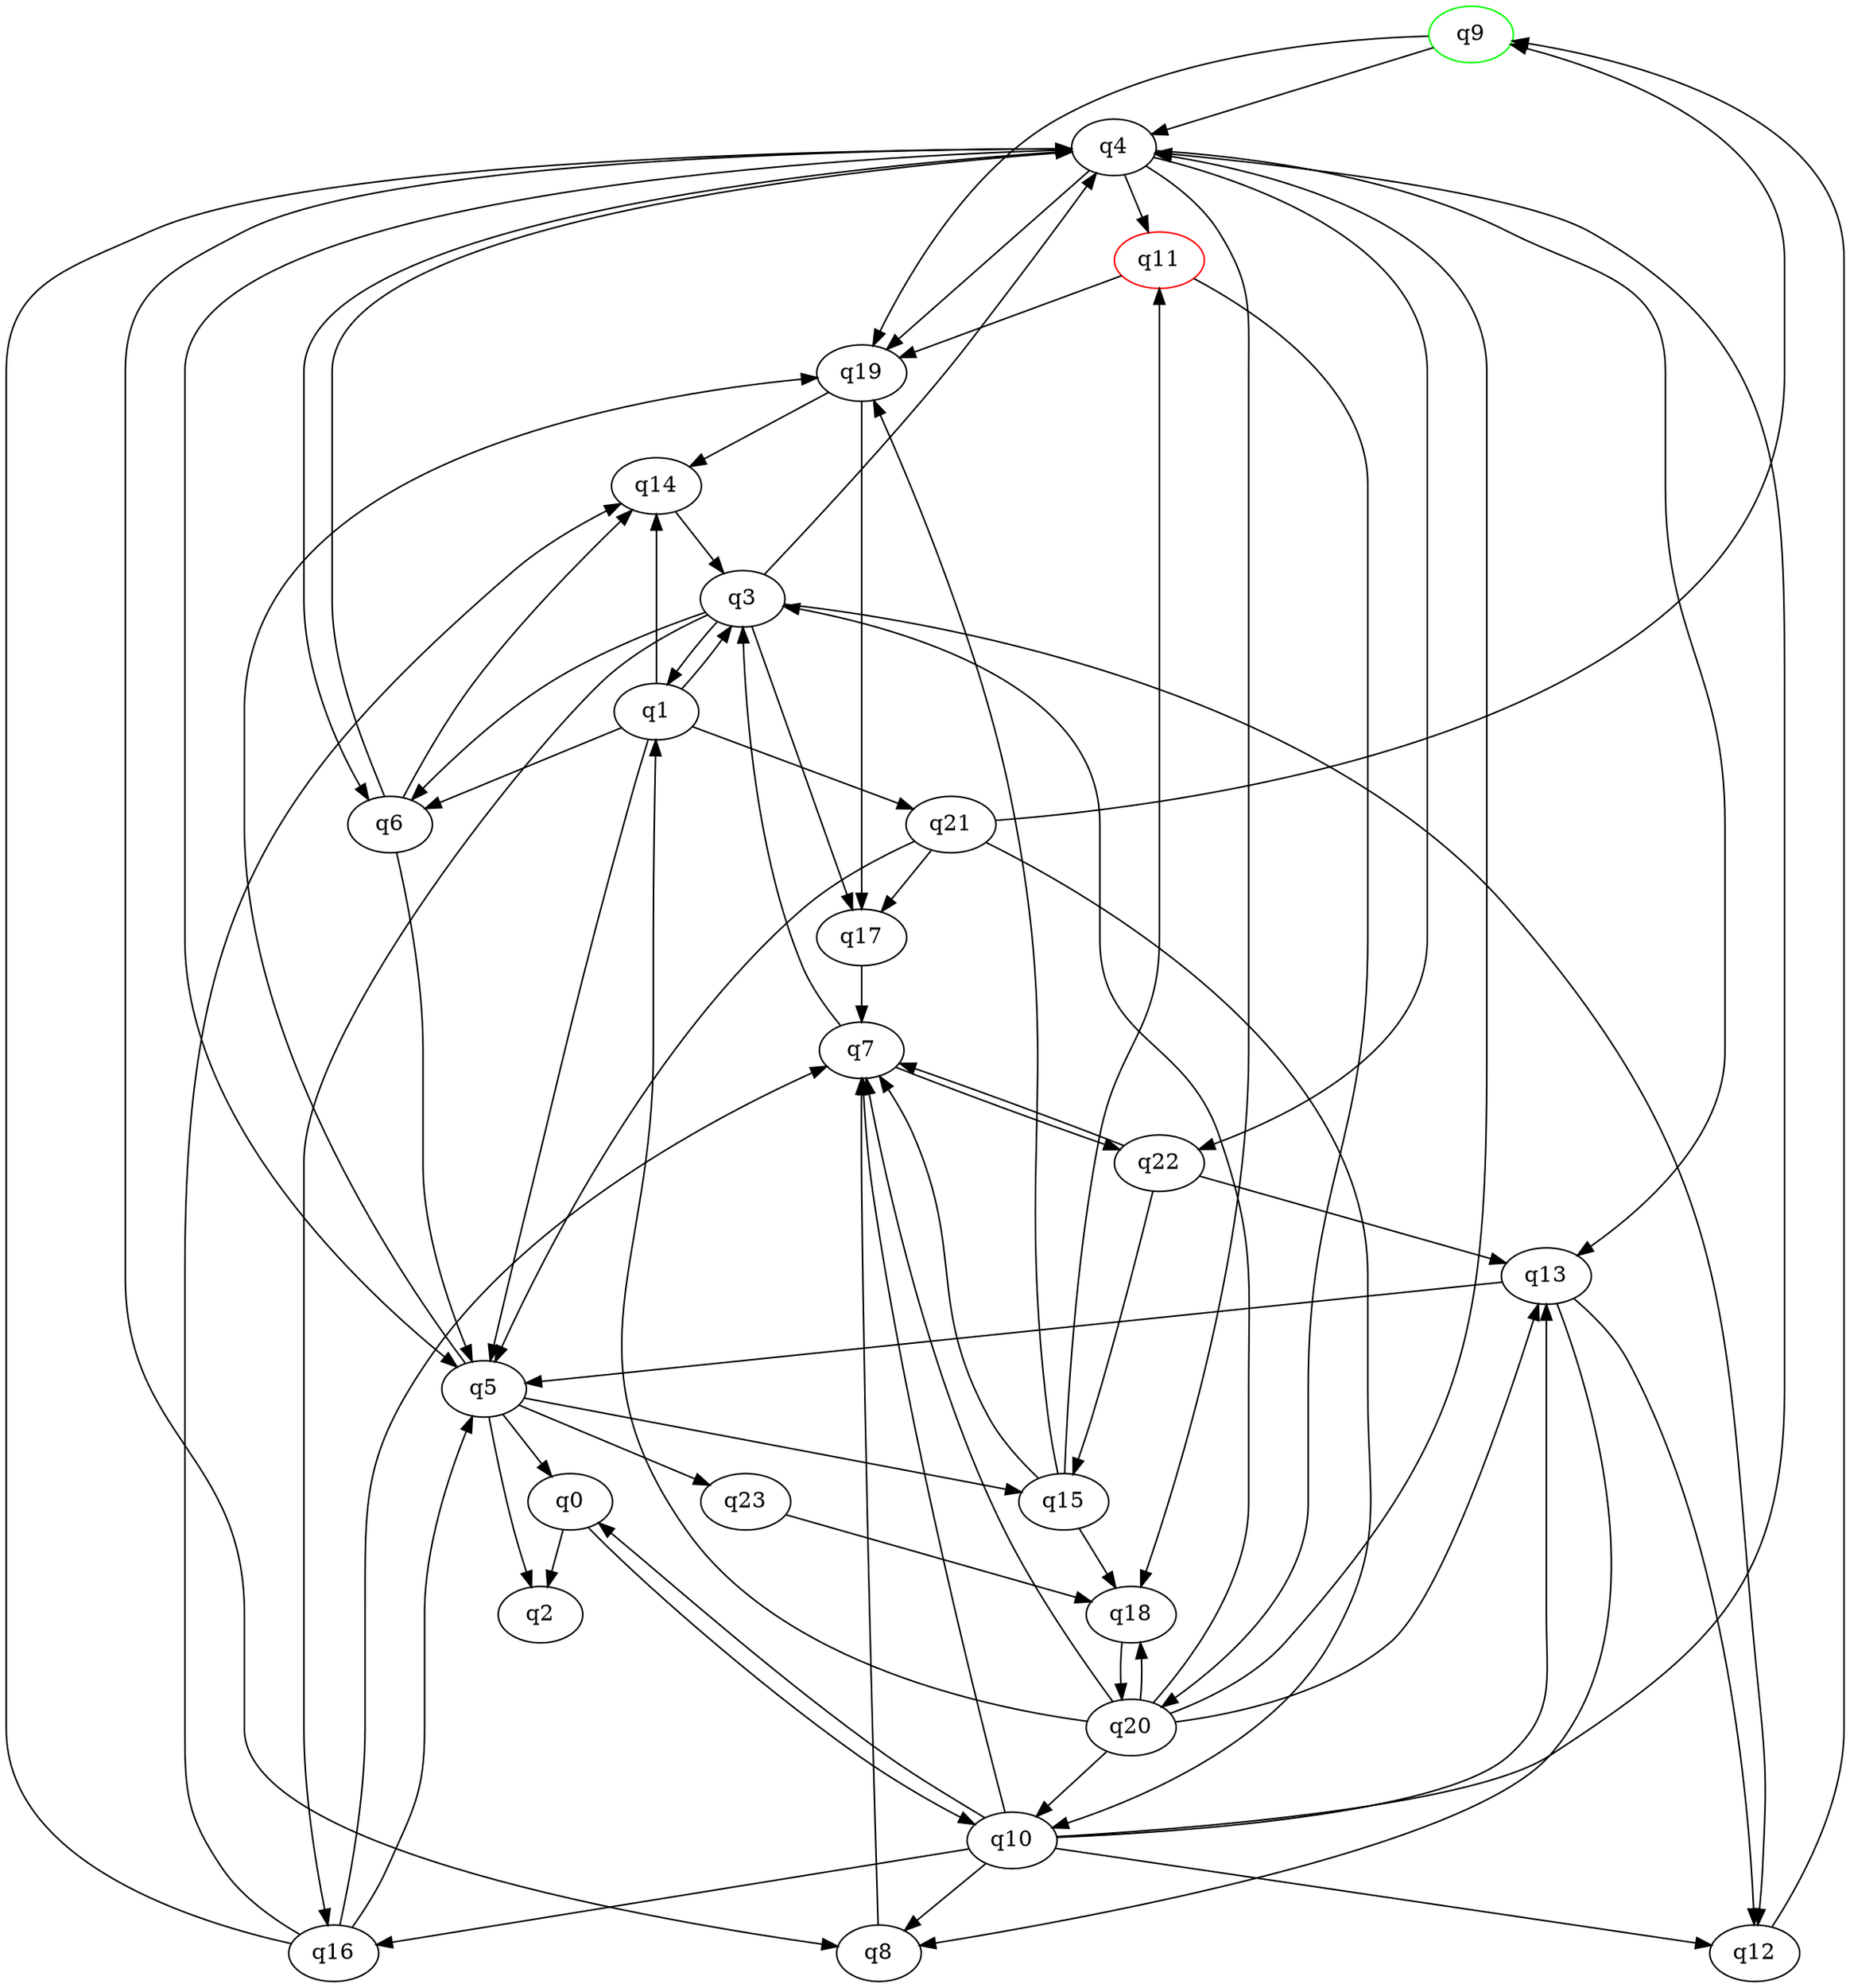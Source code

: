 digraph A{
q9 [initial=1,color=green];
q11 [final=1,color=red];
q0 -> q2;
q0 -> q10;
q1 -> q3;
q1 -> q5;
q1 -> q6;
q1 -> q14;
q1 -> q21;
q3 -> q1;
q3 -> q4;
q3 -> q6;
q3 -> q12;
q3 -> q16;
q3 -> q17;
q4 -> q5;
q4 -> q6;
q4 -> q8;
q4 -> q11;
q4 -> q13;
q4 -> q18;
q4 -> q19;
q4 -> q22;
q5 -> q0;
q5 -> q2;
q5 -> q15;
q5 -> q19;
q5 -> q23;
q6 -> q4;
q6 -> q5;
q6 -> q14;
q7 -> q3;
q7 -> q22;
q8 -> q7;
q9 -> q4;
q9 -> q19;
q10 -> q0;
q10 -> q4;
q10 -> q7;
q10 -> q8;
q10 -> q12;
q10 -> q13;
q10 -> q16;
q11 -> q19;
q11 -> q20;
q12 -> q9;
q13 -> q5;
q13 -> q8;
q13 -> q12;
q14 -> q3;
q15 -> q7;
q15 -> q11;
q15 -> q18;
q15 -> q19;
q16 -> q4;
q16 -> q5;
q16 -> q7;
q16 -> q14;
q17 -> q7;
q18 -> q20;
q19 -> q14;
q19 -> q17;
q20 -> q1;
q20 -> q3;
q20 -> q4;
q20 -> q7;
q20 -> q10;
q20 -> q13;
q20 -> q18;
q21 -> q5;
q21 -> q9;
q21 -> q10;
q21 -> q17;
q22 -> q7;
q22 -> q13;
q22 -> q15;
q23 -> q18;
}